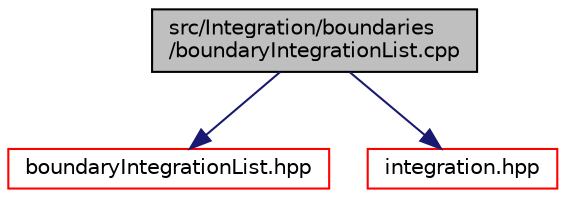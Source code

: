 digraph "src/Integration/boundaries/boundaryIntegrationList.cpp"
{
 // LATEX_PDF_SIZE
  edge [fontname="Helvetica",fontsize="10",labelfontname="Helvetica",labelfontsize="10"];
  node [fontname="Helvetica",fontsize="10",shape=record];
  Node1 [label="src/Integration/boundaries\l/boundaryIntegrationList.cpp",height=0.2,width=0.4,color="black", fillcolor="grey75", style="filled", fontcolor="black",tooltip=" "];
  Node1 -> Node2 [color="midnightblue",fontsize="10",style="solid",fontname="Helvetica"];
  Node2 [label="boundaryIntegrationList.hpp",height=0.2,width=0.4,color="red", fillcolor="white", style="filled",URL="$boundaryIntegrationList_8hpp.html",tooltip=" "];
  Node1 -> Node164 [color="midnightblue",fontsize="10",style="solid",fontname="Helvetica"];
  Node164 [label="integration.hpp",height=0.2,width=0.4,color="red", fillcolor="white", style="filled",URL="$integration_8hpp.html",tooltip=" "];
}
